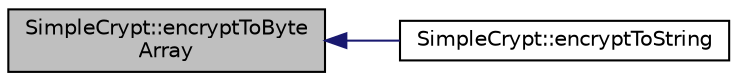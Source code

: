 digraph "SimpleCrypt::encryptToByteArray"
{
  edge [fontname="Helvetica",fontsize="10",labelfontname="Helvetica",labelfontsize="10"];
  node [fontname="Helvetica",fontsize="10",shape=record];
  rankdir="LR";
  Node1 [label="SimpleCrypt::encryptToByte\lArray",height=0.2,width=0.4,color="black", fillcolor="grey75", style="filled" fontcolor="black"];
  Node1 -> Node2 [dir="back",color="midnightblue",fontsize="10",style="solid",fontname="Helvetica"];
  Node2 [label="SimpleCrypt::encryptToString",height=0.2,width=0.4,color="black", fillcolor="white", style="filled",URL="$class_simple_crypt.html#af26a3d3c6cef9732190c1d2c6a53a5b5"];
}
